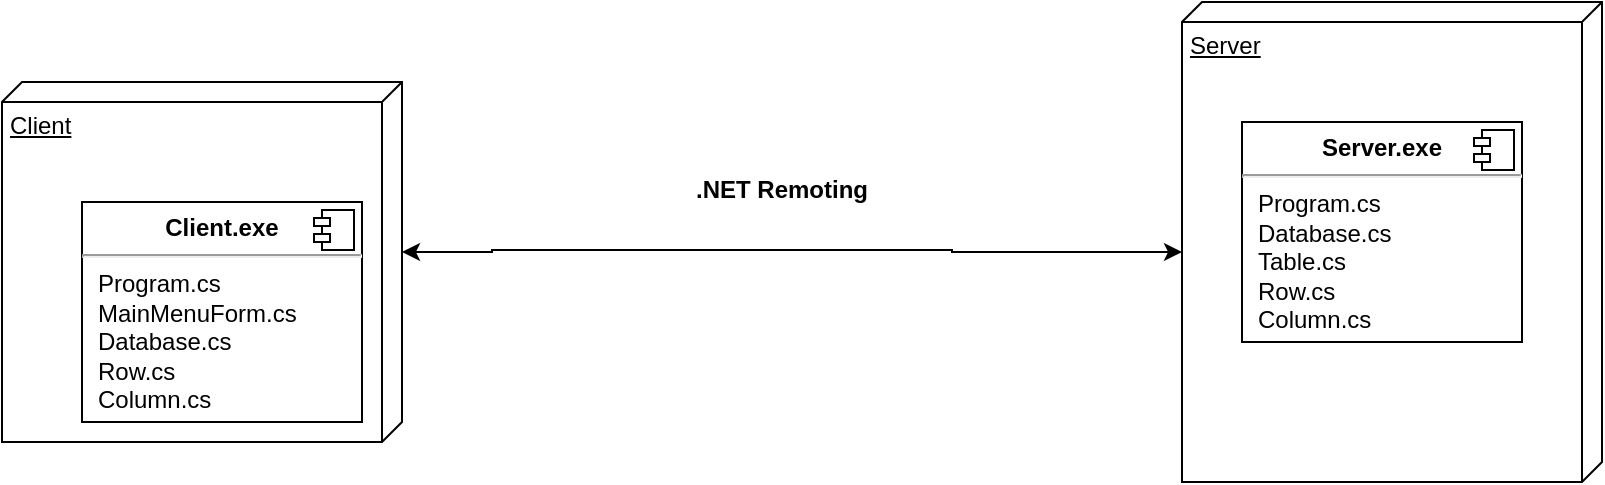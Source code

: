 <mxfile version="20.5.1" type="device"><diagram id="psv9qtURrjRkxUxPUmgo" name="Страница 1"><mxGraphModel dx="1460" dy="757" grid="1" gridSize="10" guides="1" tooltips="1" connect="1" arrows="1" fold="1" page="1" pageScale="1" pageWidth="827" pageHeight="1169" math="0" shadow="0"><root><mxCell id="0"/><mxCell id="1" parent="0"/><mxCell id="9lvbgUCS40KTTinWhKmJ-1" value="Client" style="verticalAlign=top;align=left;spacingTop=8;spacingLeft=2;spacingRight=12;shape=cube;size=10;direction=south;fontStyle=4;html=1;" vertex="1" parent="1"><mxGeometry x="110" y="290" width="200" height="180" as="geometry"/></mxCell><mxCell id="9lvbgUCS40KTTinWhKmJ-2" value="Server" style="verticalAlign=top;align=left;spacingTop=8;spacingLeft=2;spacingRight=12;shape=cube;size=10;direction=south;fontStyle=4;html=1;" vertex="1" parent="1"><mxGeometry x="700" y="250" width="210" height="240" as="geometry"/></mxCell><mxCell id="9lvbgUCS40KTTinWhKmJ-3" value="&lt;p style=&quot;margin:0px;margin-top:6px;text-align:center;&quot;&gt;&lt;b&gt;Client.exe&lt;/b&gt;&lt;/p&gt;&lt;hr&gt;&lt;p style=&quot;margin:0px;margin-left:8px;&quot;&gt;Program.cs&lt;/p&gt;&lt;p style=&quot;margin:0px;margin-left:8px;&quot;&gt;MainMenuForm.cs&lt;/p&gt;&lt;p style=&quot;margin:0px;margin-left:8px;&quot;&gt;Database.cs&lt;/p&gt;&lt;p style=&quot;margin:0px;margin-left:8px;&quot;&gt;Row.cs&lt;/p&gt;&lt;p style=&quot;margin:0px;margin-left:8px;&quot;&gt;Column.cs&lt;/p&gt;" style="align=left;overflow=fill;html=1;dropTarget=0;" vertex="1" parent="1"><mxGeometry x="150" y="350" width="140" height="110" as="geometry"/></mxCell><mxCell id="9lvbgUCS40KTTinWhKmJ-4" value="" style="shape=component;jettyWidth=8;jettyHeight=4;" vertex="1" parent="9lvbgUCS40KTTinWhKmJ-3"><mxGeometry x="1" width="20" height="20" relative="1" as="geometry"><mxPoint x="-24" y="4" as="offset"/></mxGeometry></mxCell><mxCell id="9lvbgUCS40KTTinWhKmJ-5" value="&lt;p style=&quot;margin:0px;margin-top:6px;text-align:center;&quot;&gt;&lt;b&gt;Server.exe&lt;/b&gt;&lt;/p&gt;&lt;hr&gt;&lt;p style=&quot;margin:0px;margin-left:8px;&quot;&gt;Program.cs&lt;/p&gt;&lt;p style=&quot;margin:0px;margin-left:8px;&quot;&gt;Database.cs&lt;/p&gt;&lt;p style=&quot;margin:0px;margin-left:8px;&quot;&gt;Table.cs&lt;/p&gt;&lt;p style=&quot;margin:0px;margin-left:8px;&quot;&gt;Row.cs&lt;/p&gt;&lt;p style=&quot;margin:0px;margin-left:8px;&quot;&gt;Column.cs&lt;/p&gt;" style="align=left;overflow=fill;html=1;dropTarget=0;" vertex="1" parent="1"><mxGeometry x="730" y="310" width="140" height="110" as="geometry"/></mxCell><mxCell id="9lvbgUCS40KTTinWhKmJ-6" value="" style="shape=component;jettyWidth=8;jettyHeight=4;" vertex="1" parent="9lvbgUCS40KTTinWhKmJ-5"><mxGeometry x="1" width="20" height="20" relative="1" as="geometry"><mxPoint x="-24" y="4" as="offset"/></mxGeometry></mxCell><mxCell id="9lvbgUCS40KTTinWhKmJ-9" style="edgeStyle=orthogonalEdgeStyle;rounded=0;orthogonalLoop=1;jettySize=auto;html=1;entryX=0;entryY=0;entryDx=85;entryDy=0;entryPerimeter=0;" edge="1" parent="1" source="9lvbgUCS40KTTinWhKmJ-7" target="9lvbgUCS40KTTinWhKmJ-1"><mxGeometry relative="1" as="geometry"/></mxCell><mxCell id="9lvbgUCS40KTTinWhKmJ-10" style="edgeStyle=orthogonalEdgeStyle;rounded=0;orthogonalLoop=1;jettySize=auto;html=1;entryX=0;entryY=0;entryDx=125;entryDy=210;entryPerimeter=0;" edge="1" parent="1" source="9lvbgUCS40KTTinWhKmJ-7" target="9lvbgUCS40KTTinWhKmJ-2"><mxGeometry relative="1" as="geometry"/></mxCell><mxCell id="9lvbgUCS40KTTinWhKmJ-7" value="" style="line;strokeWidth=1;fillColor=none;align=left;verticalAlign=middle;spacingTop=-1;spacingLeft=3;spacingRight=3;rotatable=0;labelPosition=right;points=[];portConstraint=eastwest;strokeColor=inherit;" vertex="1" parent="1"><mxGeometry x="400" y="370" width="70" height="8" as="geometry"/></mxCell><mxCell id="9lvbgUCS40KTTinWhKmJ-11" value=".NET Remoting" style="text;align=center;fontStyle=1;verticalAlign=middle;spacingLeft=3;spacingRight=3;strokeColor=none;rotatable=0;points=[[0,0.5],[1,0.5]];portConstraint=eastwest;" vertex="1" parent="1"><mxGeometry x="460" y="330" width="80" height="26" as="geometry"/></mxCell></root></mxGraphModel></diagram></mxfile>